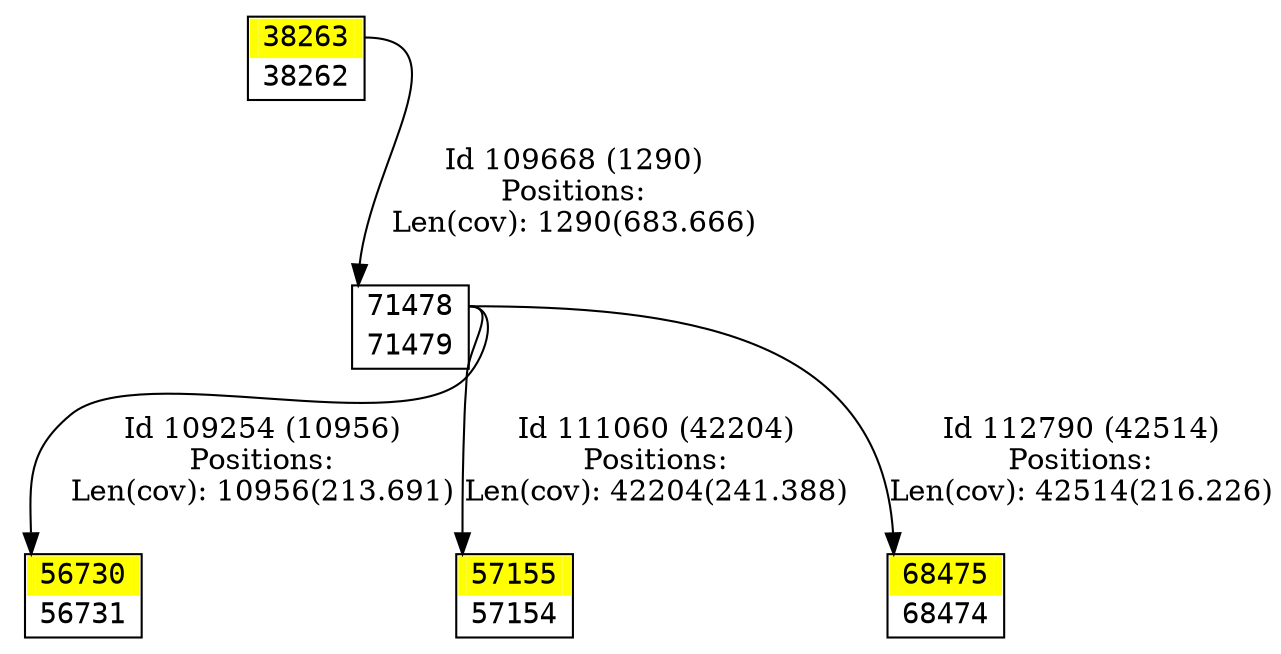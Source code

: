digraph graph_picture {
node[fontname=<Courier> ,penwidth=<1.8> ,shape=<plaintext> ]
vertex_38262_38263[label=<<TABLE BORDER="1" CELLSPACING="0" >
<TR><TD BORDER="0" PORT = "port_38263_in" color="yellow" bgcolor="yellow" ></TD><TD BORDER="0" color="yellow" bgcolor="yellow" >38263</TD><TD BORDER="0" PORT = "port_38263_out" color="yellow" bgcolor="yellow" ></TD></TR>
<TR><TD BORDER="0" PORT = "port_38262_out" color="white" bgcolor="white" ></TD><TD BORDER="0" color="white" bgcolor="white" >38262</TD><TD BORDER="0" PORT = "port_38262_in" color="white" bgcolor="white" ></TD></TR>
</TABLE>> ,color=<black> ,URL=</vertex/38263.svg> ]
vertex_56730_56731[label=<<TABLE BORDER="1" CELLSPACING="0" >
<TR><TD BORDER="0" PORT = "port_56730_in" color="yellow" bgcolor="yellow" ></TD><TD BORDER="0" color="yellow" bgcolor="yellow" >56730</TD><TD BORDER="0" PORT = "port_56730_out" color="yellow" bgcolor="yellow" ></TD></TR>
<TR><TD BORDER="0" PORT = "port_56731_out" color="white" bgcolor="white" ></TD><TD BORDER="0" color="white" bgcolor="white" >56731</TD><TD BORDER="0" PORT = "port_56731_in" color="white" bgcolor="white" ></TD></TR>
</TABLE>> ,color=<black> ,URL=</vertex/56730.svg> ]
vertex_57154_57155[label=<<TABLE BORDER="1" CELLSPACING="0" >
<TR><TD BORDER="0" PORT = "port_57155_in" color="yellow" bgcolor="yellow" ></TD><TD BORDER="0" color="yellow" bgcolor="yellow" >57155</TD><TD BORDER="0" PORT = "port_57155_out" color="yellow" bgcolor="yellow" ></TD></TR>
<TR><TD BORDER="0" PORT = "port_57154_out" color="white" bgcolor="white" ></TD><TD BORDER="0" color="white" bgcolor="white" >57154</TD><TD BORDER="0" PORT = "port_57154_in" color="white" bgcolor="white" ></TD></TR>
</TABLE>> ,color=<black> ,URL=</vertex/57155.svg> ]
vertex_68474_68475[label=<<TABLE BORDER="1" CELLSPACING="0" >
<TR><TD BORDER="0" PORT = "port_68475_in" color="yellow" bgcolor="yellow" ></TD><TD BORDER="0" color="yellow" bgcolor="yellow" >68475</TD><TD BORDER="0" PORT = "port_68475_out" color="yellow" bgcolor="yellow" ></TD></TR>
<TR><TD BORDER="0" PORT = "port_68474_out" color="white" bgcolor="white" ></TD><TD BORDER="0" color="white" bgcolor="white" >68474</TD><TD BORDER="0" PORT = "port_68474_in" color="white" bgcolor="white" ></TD></TR>
</TABLE>> ,color=<black> ,URL=</vertex/68475.svg> ]
vertex_71478_71479[label=<<TABLE BORDER="1" CELLSPACING="0" >
<TR><TD BORDER="0" PORT = "port_71478_in" color="white" bgcolor="white" ></TD><TD BORDER="0" color="white" bgcolor="white" >71478</TD><TD BORDER="0" PORT = "port_71478_out" color="white" bgcolor="white" ></TD></TR>
<TR><TD BORDER="0" PORT = "port_71479_out" color="white" bgcolor="white" ></TD><TD BORDER="0" color="white" bgcolor="white" >71479</TD><TD BORDER="0" PORT = "port_71479_in" color="white" bgcolor="white" ></TD></TR>
</TABLE>> ,color=<black> ,URL=</vertex/71478.svg> ]
vertex_71478_71479:port_71478_out->vertex_56730_56731:port_56730_in[label="Id 109254 (10956)\nPositions:\nLen(cov): 10956(213.691)" ,color=<black> ]
vertex_38262_38263:port_38263_out->vertex_71478_71479:port_71478_in[label="Id 109668 (1290)\nPositions:\nLen(cov): 1290(683.666)" ,color=<black> ]
vertex_71478_71479:port_71478_out->vertex_57154_57155:port_57155_in[label="Id 111060 (42204)\nPositions:\nLen(cov): 42204(241.388)" ,color=<black> ]
vertex_71478_71479:port_71478_out->vertex_68474_68475:port_68475_in[label="Id 112790 (42514)\nPositions:\nLen(cov): 42514(216.226)" ,color=<black> ]
}
